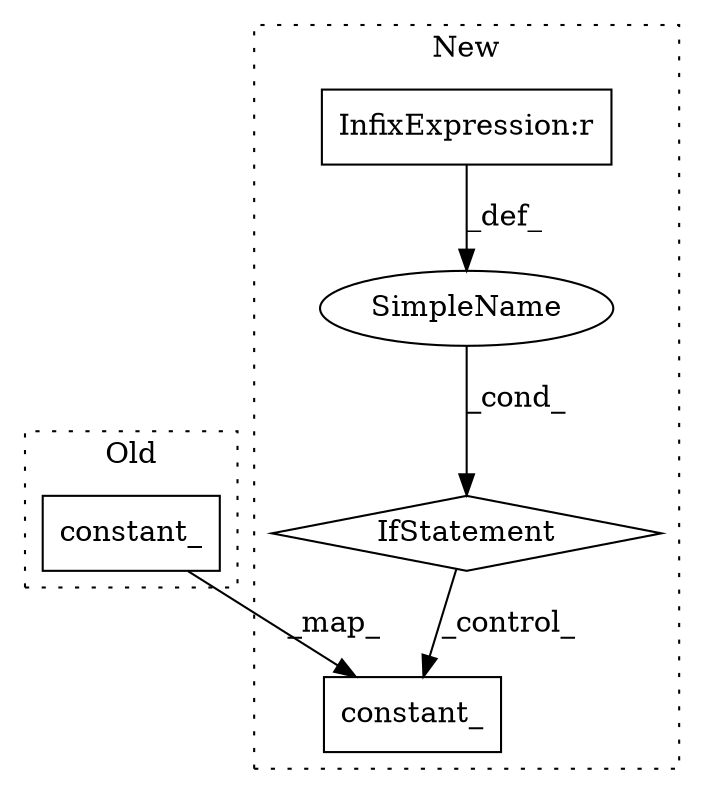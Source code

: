 digraph G {
subgraph cluster0 {
1 [label="constant_" a="32" s="494,527" l="10,1" shape="box"];
label = "Old";
style="dotted";
}
subgraph cluster1 {
2 [label="constant_" a="32" s="635,668" l="10,1" shape="box"];
3 [label="SimpleName" a="42" s="" l="" shape="ellipse"];
4 [label="IfStatement" a="25" s="586,609" l="4,2" shape="diamond"];
5 [label="InfixExpression:r" a="27" s="601" l="4" shape="box"];
label = "New";
style="dotted";
}
1 -> 2 [label="_map_"];
3 -> 4 [label="_cond_"];
4 -> 2 [label="_control_"];
5 -> 3 [label="_def_"];
}
